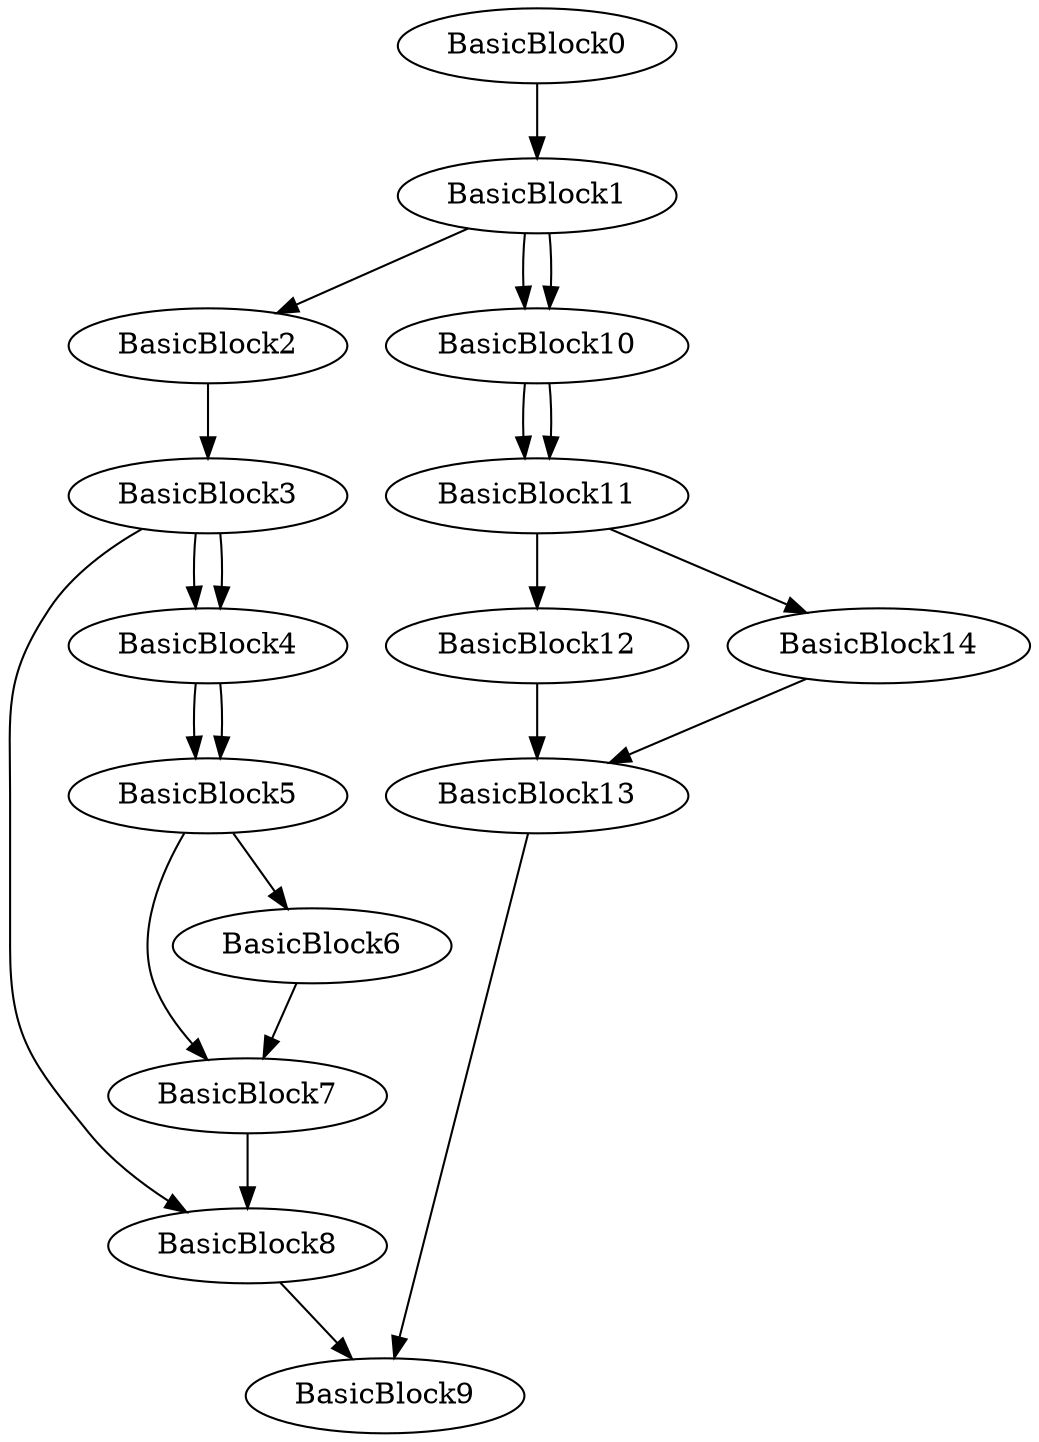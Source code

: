 digraph{
BasicBlock8 -> BasicBlock9
BasicBlock13 -> BasicBlock9
BasicBlock7 -> BasicBlock8
BasicBlock3 -> BasicBlock8
BasicBlock12 -> BasicBlock13
BasicBlock14 -> BasicBlock13
BasicBlock6 -> BasicBlock7
BasicBlock5 -> BasicBlock7
BasicBlock2 -> BasicBlock3
BasicBlock11 -> BasicBlock12
BasicBlock11 -> BasicBlock14
BasicBlock5 -> BasicBlock6
BasicBlock4 -> BasicBlock5
BasicBlock1 -> BasicBlock2
BasicBlock10 -> BasicBlock11
BasicBlock10 -> BasicBlock11
BasicBlock4 -> BasicBlock5
BasicBlock3 -> BasicBlock4
BasicBlock0 -> BasicBlock1
BasicBlock1 -> BasicBlock10
BasicBlock1 -> BasicBlock10
BasicBlock3 -> BasicBlock4
BasicBlock0
}
